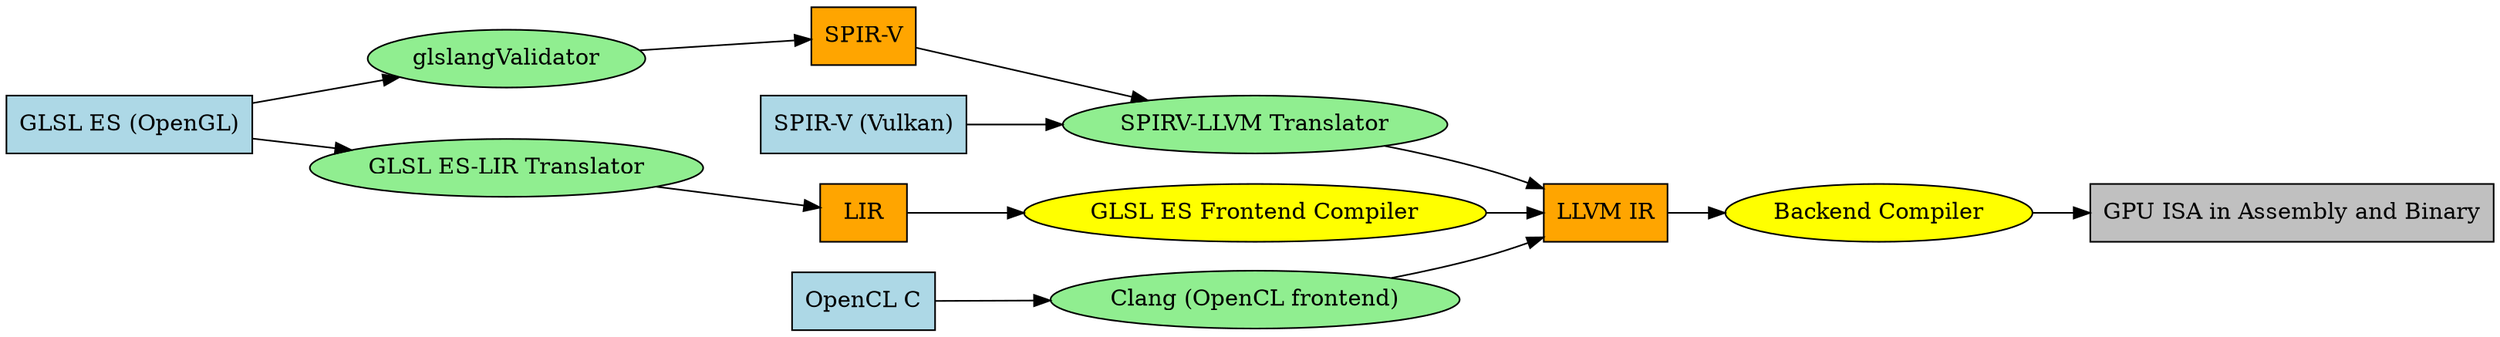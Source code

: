 digraph ShaderToLLVMIR {
    rankdir=LR;
    node [shape=record, style=filled, color=black];

    // Source Languages
    GLSL [label="GLSL ES (OpenGL)", fillcolor=lightblue];
    Vulkan_SPIRV [label="SPIR-V (Vulkan)", fillcolor=lightblue];
    OpenCL_C [label="OpenCL C", fillcolor=lightblue];

    // Intermediate Representation
    SPIRV [label="SPIR-V", fillcolor=orange];

    LIR [label="LIR", fillcolor=orange];

    GPU_ISA [label="GPU ISA in Assembly and Binary", fillcolor=grey];

    // LLVM IR
    LLVM_IR [label="LLVM IR", fillcolor=orange];

    // Tools with oval shapes
    node [shape=oval, style=filled, fillcolor=lightgreen];
    Glslang [label="glslangValidator"];
    Clang [label="Clang (OpenCL frontend)"];
    SPIRV_LLVM [label="SPIRV-LLVM Translator"];
    GLSL_LIR [label="GLSL ES-LIR Translator"];

    // Tools with oval shapes
    node [shape=oval, style=filled, fillcolor=yellow];
    LIR_LLVM [label="GLSL ES Frontend Compiler"];
    LLVMCompiler [label="Backend Compiler"];

    // Edges
    GLSL -> GLSL_LIR -> LIR -> LIR_LLVM -> LLVM_IR;
    GLSL -> Glslang -> SPIRV -> SPIRV_LLVM -> LLVM_IR;
    Vulkan_SPIRV -> SPIRV_LLVM;
    OpenCL_C -> Clang -> LLVM_IR;
    LLVM_IR -> LLVMCompiler -> GPU_ISA;
}
